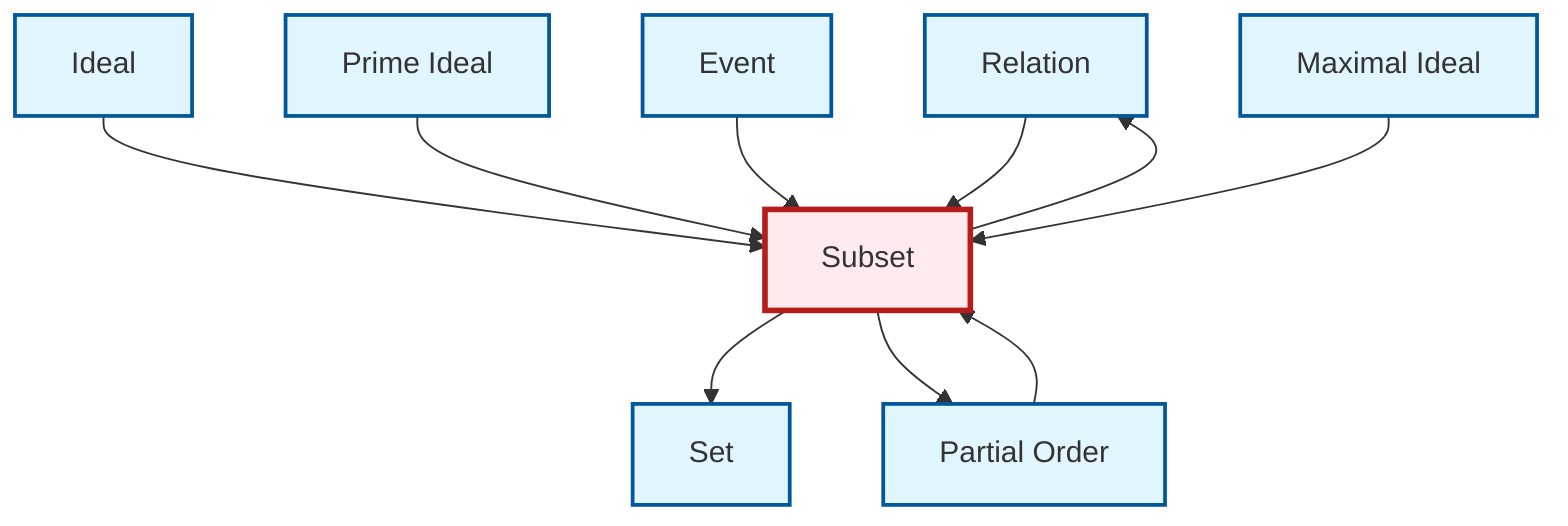 graph TD
    classDef definition fill:#e1f5fe,stroke:#01579b,stroke-width:2px
    classDef theorem fill:#f3e5f5,stroke:#4a148c,stroke-width:2px
    classDef axiom fill:#fff3e0,stroke:#e65100,stroke-width:2px
    classDef example fill:#e8f5e9,stroke:#1b5e20,stroke-width:2px
    classDef current fill:#ffebee,stroke:#b71c1c,stroke-width:3px
    def-relation["Relation"]:::definition
    def-partial-order["Partial Order"]:::definition
    def-maximal-ideal["Maximal Ideal"]:::definition
    def-ideal["Ideal"]:::definition
    def-prime-ideal["Prime Ideal"]:::definition
    def-set["Set"]:::definition
    def-event["Event"]:::definition
    def-subset["Subset"]:::definition
    def-partial-order --> def-subset
    def-subset --> def-set
    def-subset --> def-relation
    def-ideal --> def-subset
    def-subset --> def-partial-order
    def-prime-ideal --> def-subset
    def-event --> def-subset
    def-relation --> def-subset
    def-maximal-ideal --> def-subset
    class def-subset current